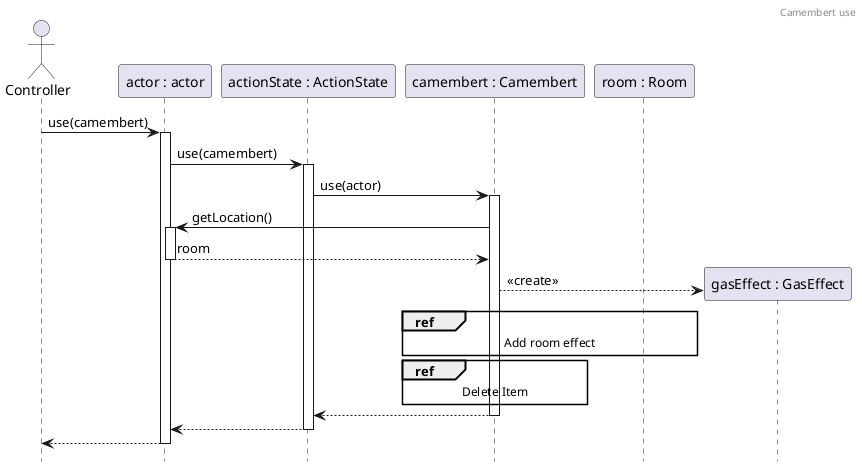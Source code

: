 @startuml CamembertUse
header Camembert use

actor controller as "Controller"
participant actor as "actor : actor"
participant state as "actionState : ActionState"
participant camembert as "camembert : Camembert"
participant room as "room : Room"

controller -> actor++: use(camembert)
actor -> state ++: use(camembert)
state -> camembert++: use(actor)

camembert -> actor++: getLocation()
return room

create gasEffect as "gasEffect : GasEffect"
camembert --> gasEffect : <<create>>
ref over camembert, room : Add room effect
ref over camembert : Delete Item

return
return
return

hide footbox
@enduml